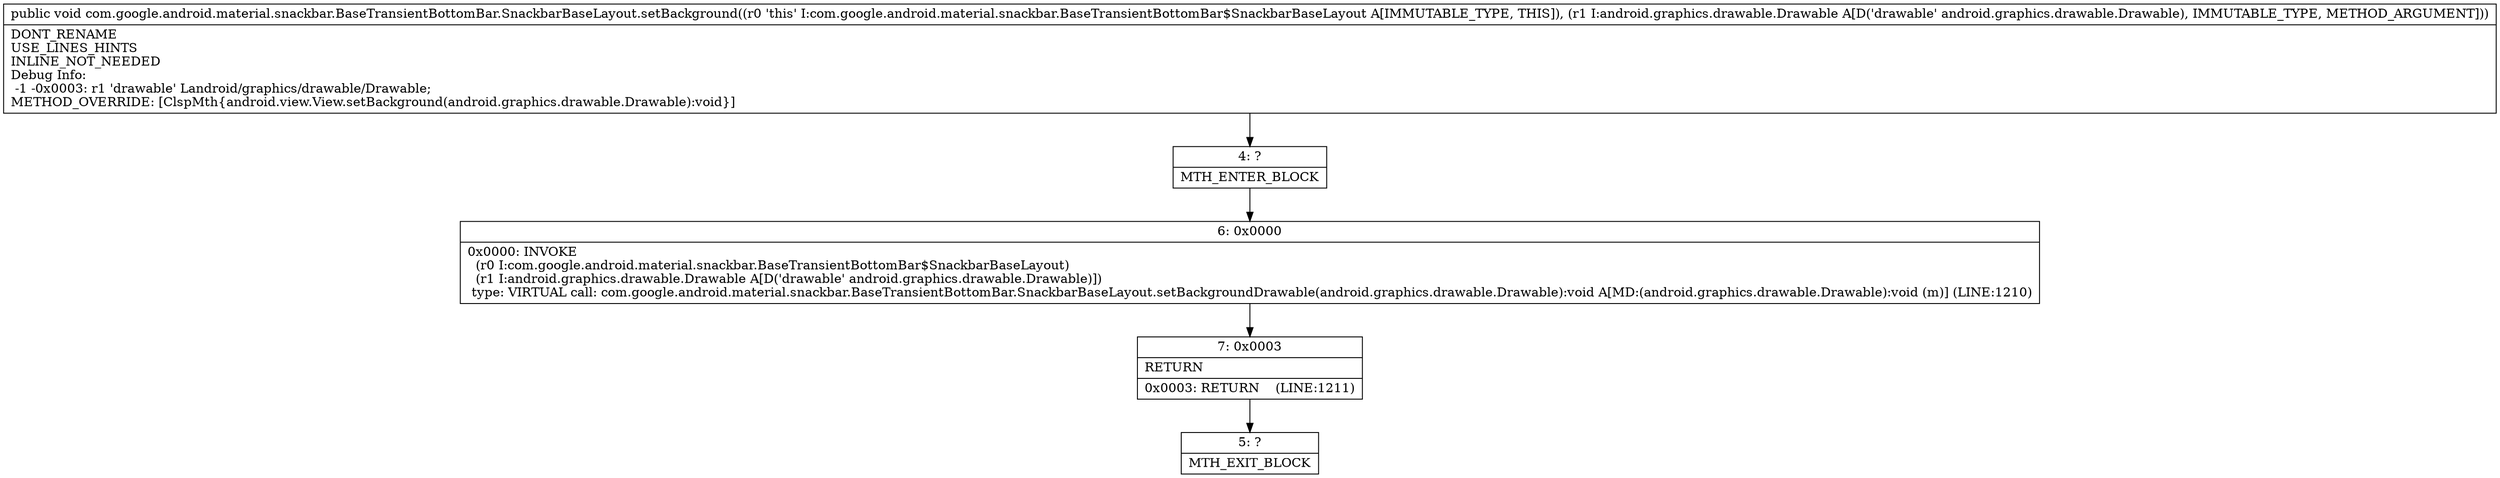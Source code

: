 digraph "CFG forcom.google.android.material.snackbar.BaseTransientBottomBar.SnackbarBaseLayout.setBackground(Landroid\/graphics\/drawable\/Drawable;)V" {
Node_4 [shape=record,label="{4\:\ ?|MTH_ENTER_BLOCK\l}"];
Node_6 [shape=record,label="{6\:\ 0x0000|0x0000: INVOKE  \l  (r0 I:com.google.android.material.snackbar.BaseTransientBottomBar$SnackbarBaseLayout)\l  (r1 I:android.graphics.drawable.Drawable A[D('drawable' android.graphics.drawable.Drawable)])\l type: VIRTUAL call: com.google.android.material.snackbar.BaseTransientBottomBar.SnackbarBaseLayout.setBackgroundDrawable(android.graphics.drawable.Drawable):void A[MD:(android.graphics.drawable.Drawable):void (m)] (LINE:1210)\l}"];
Node_7 [shape=record,label="{7\:\ 0x0003|RETURN\l|0x0003: RETURN    (LINE:1211)\l}"];
Node_5 [shape=record,label="{5\:\ ?|MTH_EXIT_BLOCK\l}"];
MethodNode[shape=record,label="{public void com.google.android.material.snackbar.BaseTransientBottomBar.SnackbarBaseLayout.setBackground((r0 'this' I:com.google.android.material.snackbar.BaseTransientBottomBar$SnackbarBaseLayout A[IMMUTABLE_TYPE, THIS]), (r1 I:android.graphics.drawable.Drawable A[D('drawable' android.graphics.drawable.Drawable), IMMUTABLE_TYPE, METHOD_ARGUMENT]))  | DONT_RENAME\lUSE_LINES_HINTS\lINLINE_NOT_NEEDED\lDebug Info:\l  \-1 \-0x0003: r1 'drawable' Landroid\/graphics\/drawable\/Drawable;\lMETHOD_OVERRIDE: [ClspMth\{android.view.View.setBackground(android.graphics.drawable.Drawable):void\}]\l}"];
MethodNode -> Node_4;Node_4 -> Node_6;
Node_6 -> Node_7;
Node_7 -> Node_5;
}

